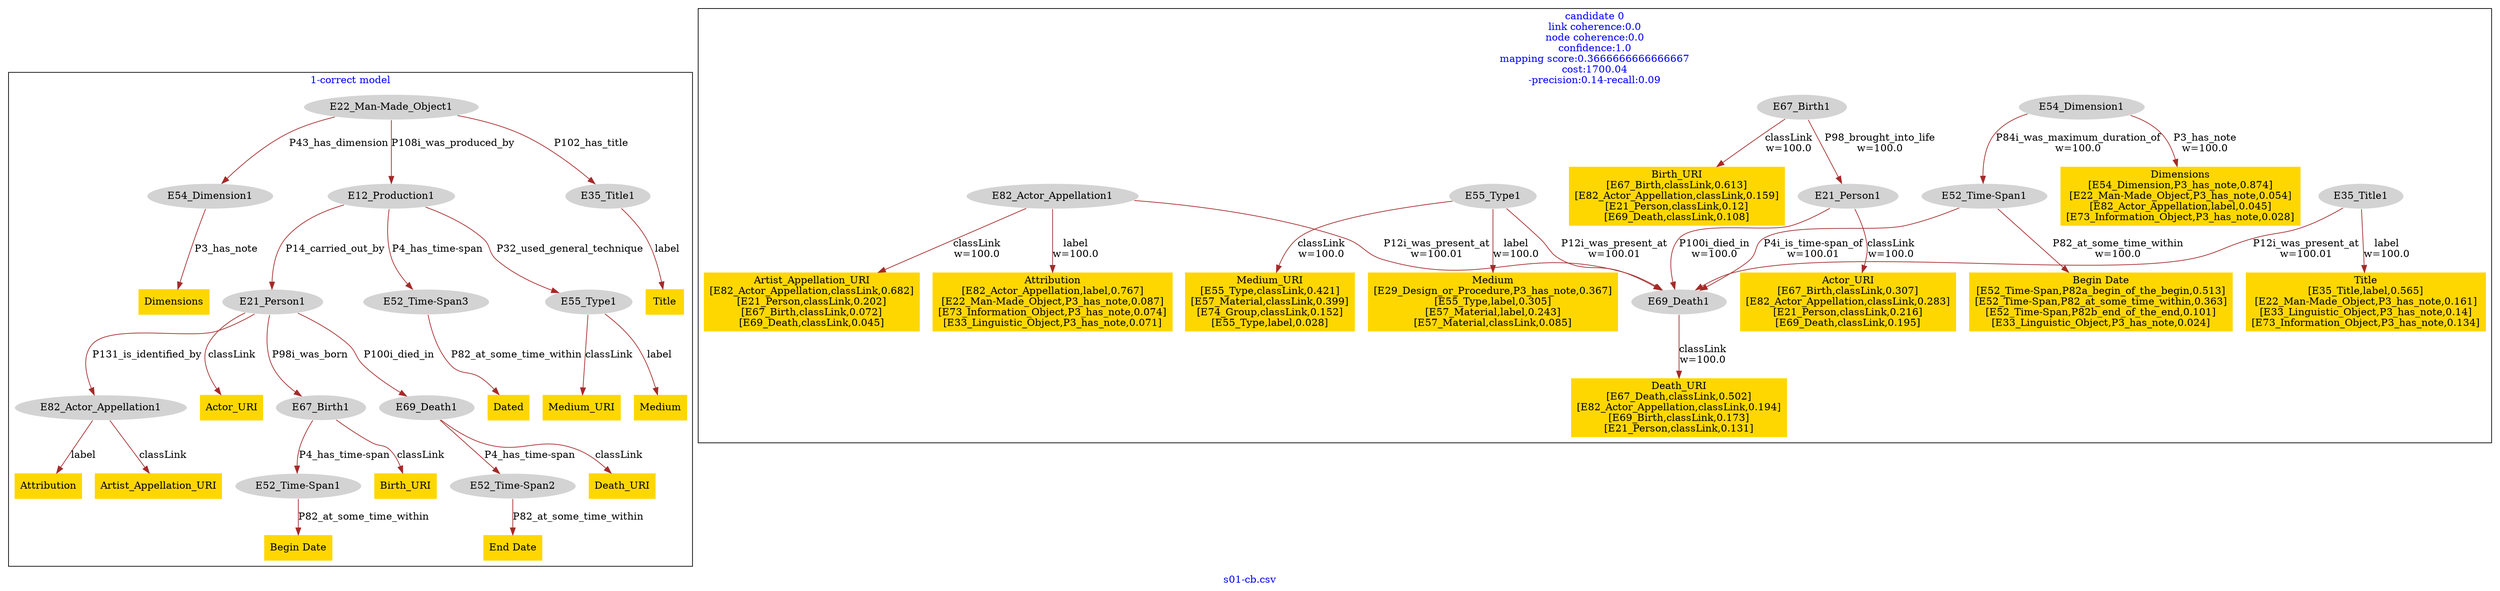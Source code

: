 digraph n0 {
fontcolor="blue"
remincross="true"
label="s01-cb.csv"
subgraph cluster_0 {
label="1-correct model"
n2[style="filled",color="white",fillcolor="lightgray",label="E12_Production1"];
n3[style="filled",color="white",fillcolor="lightgray",label="E21_Person1"];
n4[style="filled",color="white",fillcolor="lightgray",label="E52_Time-Span3"];
n5[style="filled",color="white",fillcolor="lightgray",label="E55_Type1"];
n6[style="filled",color="white",fillcolor="lightgray",label="E67_Birth1"];
n7[style="filled",color="white",fillcolor="lightgray",label="E69_Death1"];
n8[style="filled",color="white",fillcolor="lightgray",label="E82_Actor_Appellation1"];
n9[style="filled",color="white",fillcolor="lightgray",label="E22_Man-Made_Object1"];
n10[style="filled",color="white",fillcolor="lightgray",label="E35_Title1"];
n11[style="filled",color="white",fillcolor="lightgray",label="E54_Dimension1"];
n12[style="filled",color="white",fillcolor="lightgray",label="E52_Time-Span1"];
n13[style="filled",color="white",fillcolor="lightgray",label="E52_Time-Span2"];
n14[shape="plaintext",style="filled",fillcolor="gold",label="Actor_URI"];
n15[shape="plaintext",style="filled",fillcolor="gold",label="Begin Date"];
n16[shape="plaintext",style="filled",fillcolor="gold",label="Title"];
n17[shape="plaintext",style="filled",fillcolor="gold",label="Attribution"];
n18[shape="plaintext",style="filled",fillcolor="gold",label="Dated"];
n19[shape="plaintext",style="filled",fillcolor="gold",label="Medium"];
n20[shape="plaintext",style="filled",fillcolor="gold",label="Death_URI"];
n21[shape="plaintext",style="filled",fillcolor="gold",label="Dimensions"];
n22[shape="plaintext",style="filled",fillcolor="gold",label="Birth_URI"];
n23[shape="plaintext",style="filled",fillcolor="gold",label="Medium_URI"];
n24[shape="plaintext",style="filled",fillcolor="gold",label="Artist_Appellation_URI"];
n25[shape="plaintext",style="filled",fillcolor="gold",label="End Date"];
}
subgraph cluster_1 {
label="candidate 0\nlink coherence:0.0\nnode coherence:0.0\nconfidence:1.0\nmapping score:0.3666666666666667\ncost:1700.04\n-precision:0.14-recall:0.09"
n27[style="filled",color="white",fillcolor="lightgray",label="E21_Person1"];
n28[shape="plaintext",style="filled",fillcolor="gold",label="Actor_URI\n[E67_Birth,classLink,0.307]\n[E82_Actor_Appellation,classLink,0.283]\n[E21_Person,classLink,0.216]\n[E69_Death,classLink,0.195]"];
n29[style="filled",color="white",fillcolor="lightgray",label="E35_Title1"];
n30[shape="plaintext",style="filled",fillcolor="gold",label="Title\n[E35_Title,label,0.565]\n[E22_Man-Made_Object,P3_has_note,0.161]\n[E33_Linguistic_Object,P3_has_note,0.14]\n[E73_Information_Object,P3_has_note,0.134]"];
n31[style="filled",color="white",fillcolor="lightgray",label="E52_Time-Span1"];
n32[shape="plaintext",style="filled",fillcolor="gold",label="Begin Date\n[E52_Time-Span,P82a_begin_of_the_begin,0.513]\n[E52_Time-Span,P82_at_some_time_within,0.363]\n[E52_Time-Span,P82b_end_of_the_end,0.101]\n[E33_Linguistic_Object,P3_has_note,0.024]"];
n33[style="filled",color="white",fillcolor="lightgray",label="E54_Dimension1"];
n34[shape="plaintext",style="filled",fillcolor="gold",label="Dimensions\n[E54_Dimension,P3_has_note,0.874]\n[E22_Man-Made_Object,P3_has_note,0.054]\n[E82_Actor_Appellation,label,0.045]\n[E73_Information_Object,P3_has_note,0.028]"];
n35[style="filled",color="white",fillcolor="lightgray",label="E55_Type1"];
n36[shape="plaintext",style="filled",fillcolor="gold",label="Medium_URI\n[E55_Type,classLink,0.421]\n[E57_Material,classLink,0.399]\n[E74_Group,classLink,0.152]\n[E55_Type,label,0.028]"];
n37[shape="plaintext",style="filled",fillcolor="gold",label="Medium\n[E29_Design_or_Procedure,P3_has_note,0.367]\n[E55_Type,label,0.305]\n[E57_Material,label,0.243]\n[E57_Material,classLink,0.085]"];
n38[style="filled",color="white",fillcolor="lightgray",label="E67_Birth1"];
n39[shape="plaintext",style="filled",fillcolor="gold",label="Birth_URI\n[E67_Birth,classLink,0.613]\n[E82_Actor_Appellation,classLink,0.159]\n[E21_Person,classLink,0.12]\n[E69_Death,classLink,0.108]"];
n40[style="filled",color="white",fillcolor="lightgray",label="E69_Death1"];
n41[shape="plaintext",style="filled",fillcolor="gold",label="Death_URI\n[E67_Death,classLink,0.502]\n[E82_Actor_Appellation,classLink,0.194]\n[E69_Birth,classLink,0.173]\n[E21_Person,classLink,0.131]"];
n42[style="filled",color="white",fillcolor="lightgray",label="E82_Actor_Appellation1"];
n43[shape="plaintext",style="filled",fillcolor="gold",label="Artist_Appellation_URI\n[E82_Actor_Appellation,classLink,0.682]\n[E21_Person,classLink,0.202]\n[E67_Birth,classLink,0.072]\n[E69_Death,classLink,0.045]"];
n44[shape="plaintext",style="filled",fillcolor="gold",label="Attribution\n[E82_Actor_Appellation,label,0.767]\n[E22_Man-Made_Object,P3_has_note,0.087]\n[E73_Information_Object,P3_has_note,0.074]\n[E33_Linguistic_Object,P3_has_note,0.071]"];
}
n2 -> n3[color="brown",fontcolor="black",label="P14_carried_out_by"]
n2 -> n4[color="brown",fontcolor="black",label="P4_has_time-span"]
n2 -> n5[color="brown",fontcolor="black",label="P32_used_general_technique"]
n3 -> n6[color="brown",fontcolor="black",label="P98i_was_born"]
n3 -> n7[color="brown",fontcolor="black",label="P100i_died_in"]
n3 -> n8[color="brown",fontcolor="black",label="P131_is_identified_by"]
n9 -> n2[color="brown",fontcolor="black",label="P108i_was_produced_by"]
n9 -> n10[color="brown",fontcolor="black",label="P102_has_title"]
n9 -> n11[color="brown",fontcolor="black",label="P43_has_dimension"]
n6 -> n12[color="brown",fontcolor="black",label="P4_has_time-span"]
n7 -> n13[color="brown",fontcolor="black",label="P4_has_time-span"]
n3 -> n14[color="brown",fontcolor="black",label="classLink"]
n12 -> n15[color="brown",fontcolor="black",label="P82_at_some_time_within"]
n10 -> n16[color="brown",fontcolor="black",label="label"]
n8 -> n17[color="brown",fontcolor="black",label="label"]
n4 -> n18[color="brown",fontcolor="black",label="P82_at_some_time_within"]
n5 -> n19[color="brown",fontcolor="black",label="label"]
n7 -> n20[color="brown",fontcolor="black",label="classLink"]
n11 -> n21[color="brown",fontcolor="black",label="P3_has_note"]
n6 -> n22[color="brown",fontcolor="black",label="classLink"]
n5 -> n23[color="brown",fontcolor="black",label="classLink"]
n8 -> n24[color="brown",fontcolor="black",label="classLink"]
n13 -> n25[color="brown",fontcolor="black",label="P82_at_some_time_within"]
n27 -> n28[color="brown",fontcolor="black",label="classLink\nw=100.0"]
n29 -> n30[color="brown",fontcolor="black",label="label\nw=100.0"]
n31 -> n32[color="brown",fontcolor="black",label="P82_at_some_time_within\nw=100.0"]
n33 -> n34[color="brown",fontcolor="black",label="P3_has_note\nw=100.0"]
n35 -> n36[color="brown",fontcolor="black",label="classLink\nw=100.0"]
n35 -> n37[color="brown",fontcolor="black",label="label\nw=100.0"]
n38 -> n39[color="brown",fontcolor="black",label="classLink\nw=100.0"]
n40 -> n41[color="brown",fontcolor="black",label="classLink\nw=100.0"]
n42 -> n43[color="brown",fontcolor="black",label="classLink\nw=100.0"]
n42 -> n44[color="brown",fontcolor="black",label="label\nw=100.0"]
n27 -> n40[color="brown",fontcolor="black",label="P100i_died_in\nw=100.0"]
n29 -> n40[color="brown",fontcolor="black",label="P12i_was_present_at\nw=100.01"]
n31 -> n40[color="brown",fontcolor="black",label="P4i_is_time-span_of\nw=100.01"]
n33 -> n31[color="brown",fontcolor="black",label="P84i_was_maximum_duration_of\nw=100.0"]
n35 -> n40[color="brown",fontcolor="black",label="P12i_was_present_at\nw=100.01"]
n38 -> n27[color="brown",fontcolor="black",label="P98_brought_into_life\nw=100.0"]
n42 -> n40[color="brown",fontcolor="black",label="P12i_was_present_at\nw=100.01"]
}

